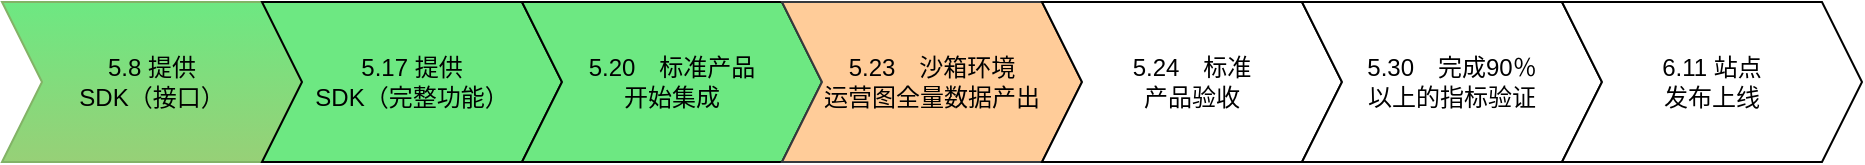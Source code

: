<mxfile version="10.6.8" type="github"><diagram id="TtWp34SgYwN7J5KhH3uo" name="Page-1"><mxGraphModel dx="1113" dy="726" grid="1" gridSize="10" guides="1" tooltips="1" connect="1" arrows="1" fold="1" page="1" pageScale="1" pageWidth="827" pageHeight="1169" math="0" shadow="0"><root><mxCell id="0"/><mxCell id="1" parent="0"/><mxCell id="ZyZmiMWtiB5CaYL8FFk2-1" value="&lt;span&gt;5.8 提供&lt;br&gt;SDK（接口）&lt;/span&gt;" style="shape=step;perimeter=stepPerimeter;whiteSpace=wrap;html=1;fixedSize=1;fillColor=#6DE882;strokeColor=#82b366;gradientColor=#97d077;" vertex="1" parent="1"><mxGeometry x="70" y="230" width="150" height="80" as="geometry"/></mxCell><mxCell id="ZyZmiMWtiB5CaYL8FFk2-6" value="&lt;span&gt;5.17 提供&lt;br&gt;SDK（完整功能）&lt;/span&gt;&lt;br&gt;" style="shape=step;perimeter=stepPerimeter;whiteSpace=wrap;html=1;fixedSize=1;fillColor=#6DE882;" vertex="1" parent="1"><mxGeometry x="200" y="230" width="150" height="80" as="geometry"/></mxCell><mxCell id="ZyZmiMWtiB5CaYL8FFk2-7" value="&lt;span&gt; 5.20　标准产品&lt;br&gt;开始集成　&lt;/span&gt;&lt;br&gt;" style="shape=step;perimeter=stepPerimeter;whiteSpace=wrap;html=1;fixedSize=1;fillColor=#6DE882;" vertex="1" parent="1"><mxGeometry x="330" y="230" width="150" height="80" as="geometry"/></mxCell><mxCell id="ZyZmiMWtiB5CaYL8FFk2-8" value="&lt;span&gt; 5.23　沙箱环境&lt;br&gt;运营图全量数据产出 &lt;/span&gt;&lt;br&gt;" style="shape=step;perimeter=stepPerimeter;whiteSpace=wrap;html=1;fixedSize=1;fillColor=#ffcc99;strokeColor=#36393d;" vertex="1" parent="1"><mxGeometry x="460" y="230" width="150" height="80" as="geometry"/></mxCell><mxCell id="ZyZmiMWtiB5CaYL8FFk2-9" value="&lt;span&gt;5.24　标准&lt;br&gt;产品验收&lt;/span&gt;&lt;br&gt;" style="shape=step;perimeter=stepPerimeter;whiteSpace=wrap;html=1;fixedSize=1;" vertex="1" parent="1"><mxGeometry x="590" y="230" width="150" height="80" as="geometry"/></mxCell><mxCell id="ZyZmiMWtiB5CaYL8FFk2-10" value="&lt;span&gt;5.30　完成90％&lt;br&gt;以上的指标验证&lt;/span&gt;&lt;br&gt;" style="shape=step;perimeter=stepPerimeter;whiteSpace=wrap;html=1;fixedSize=1;" vertex="1" parent="1"><mxGeometry x="720" y="230" width="150" height="80" as="geometry"/></mxCell><mxCell id="ZyZmiMWtiB5CaYL8FFk2-11" value="&lt;span&gt;6.11 站点&lt;br&gt;发布上线&lt;/span&gt;&lt;br&gt;" style="shape=step;perimeter=stepPerimeter;whiteSpace=wrap;html=1;fixedSize=1;" vertex="1" parent="1"><mxGeometry x="850" y="230" width="150" height="80" as="geometry"/></mxCell></root></mxGraphModel></diagram></mxfile>